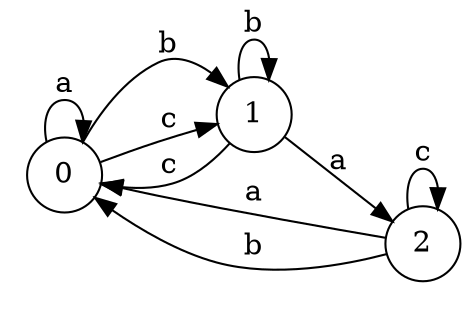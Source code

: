 digraph n3_2 {
__start0 [label="" shape="none"];

rankdir=LR;
size="8,5";

s0 [style="filled", color="black", fillcolor="white" shape="circle", label="0"];
s1 [style="filled", color="black", fillcolor="white" shape="circle", label="1"];
s2 [style="filled", color="black", fillcolor="white" shape="circle", label="2"];
s0 -> s0 [label="a"];
s0 -> s1 [label="b"];
s0 -> s1 [label="c"];
s1 -> s2 [label="a"];
s1 -> s1 [label="b"];
s1 -> s0 [label="c"];
s2 -> s0 [label="a"];
s2 -> s0 [label="b"];
s2 -> s2 [label="c"];

}